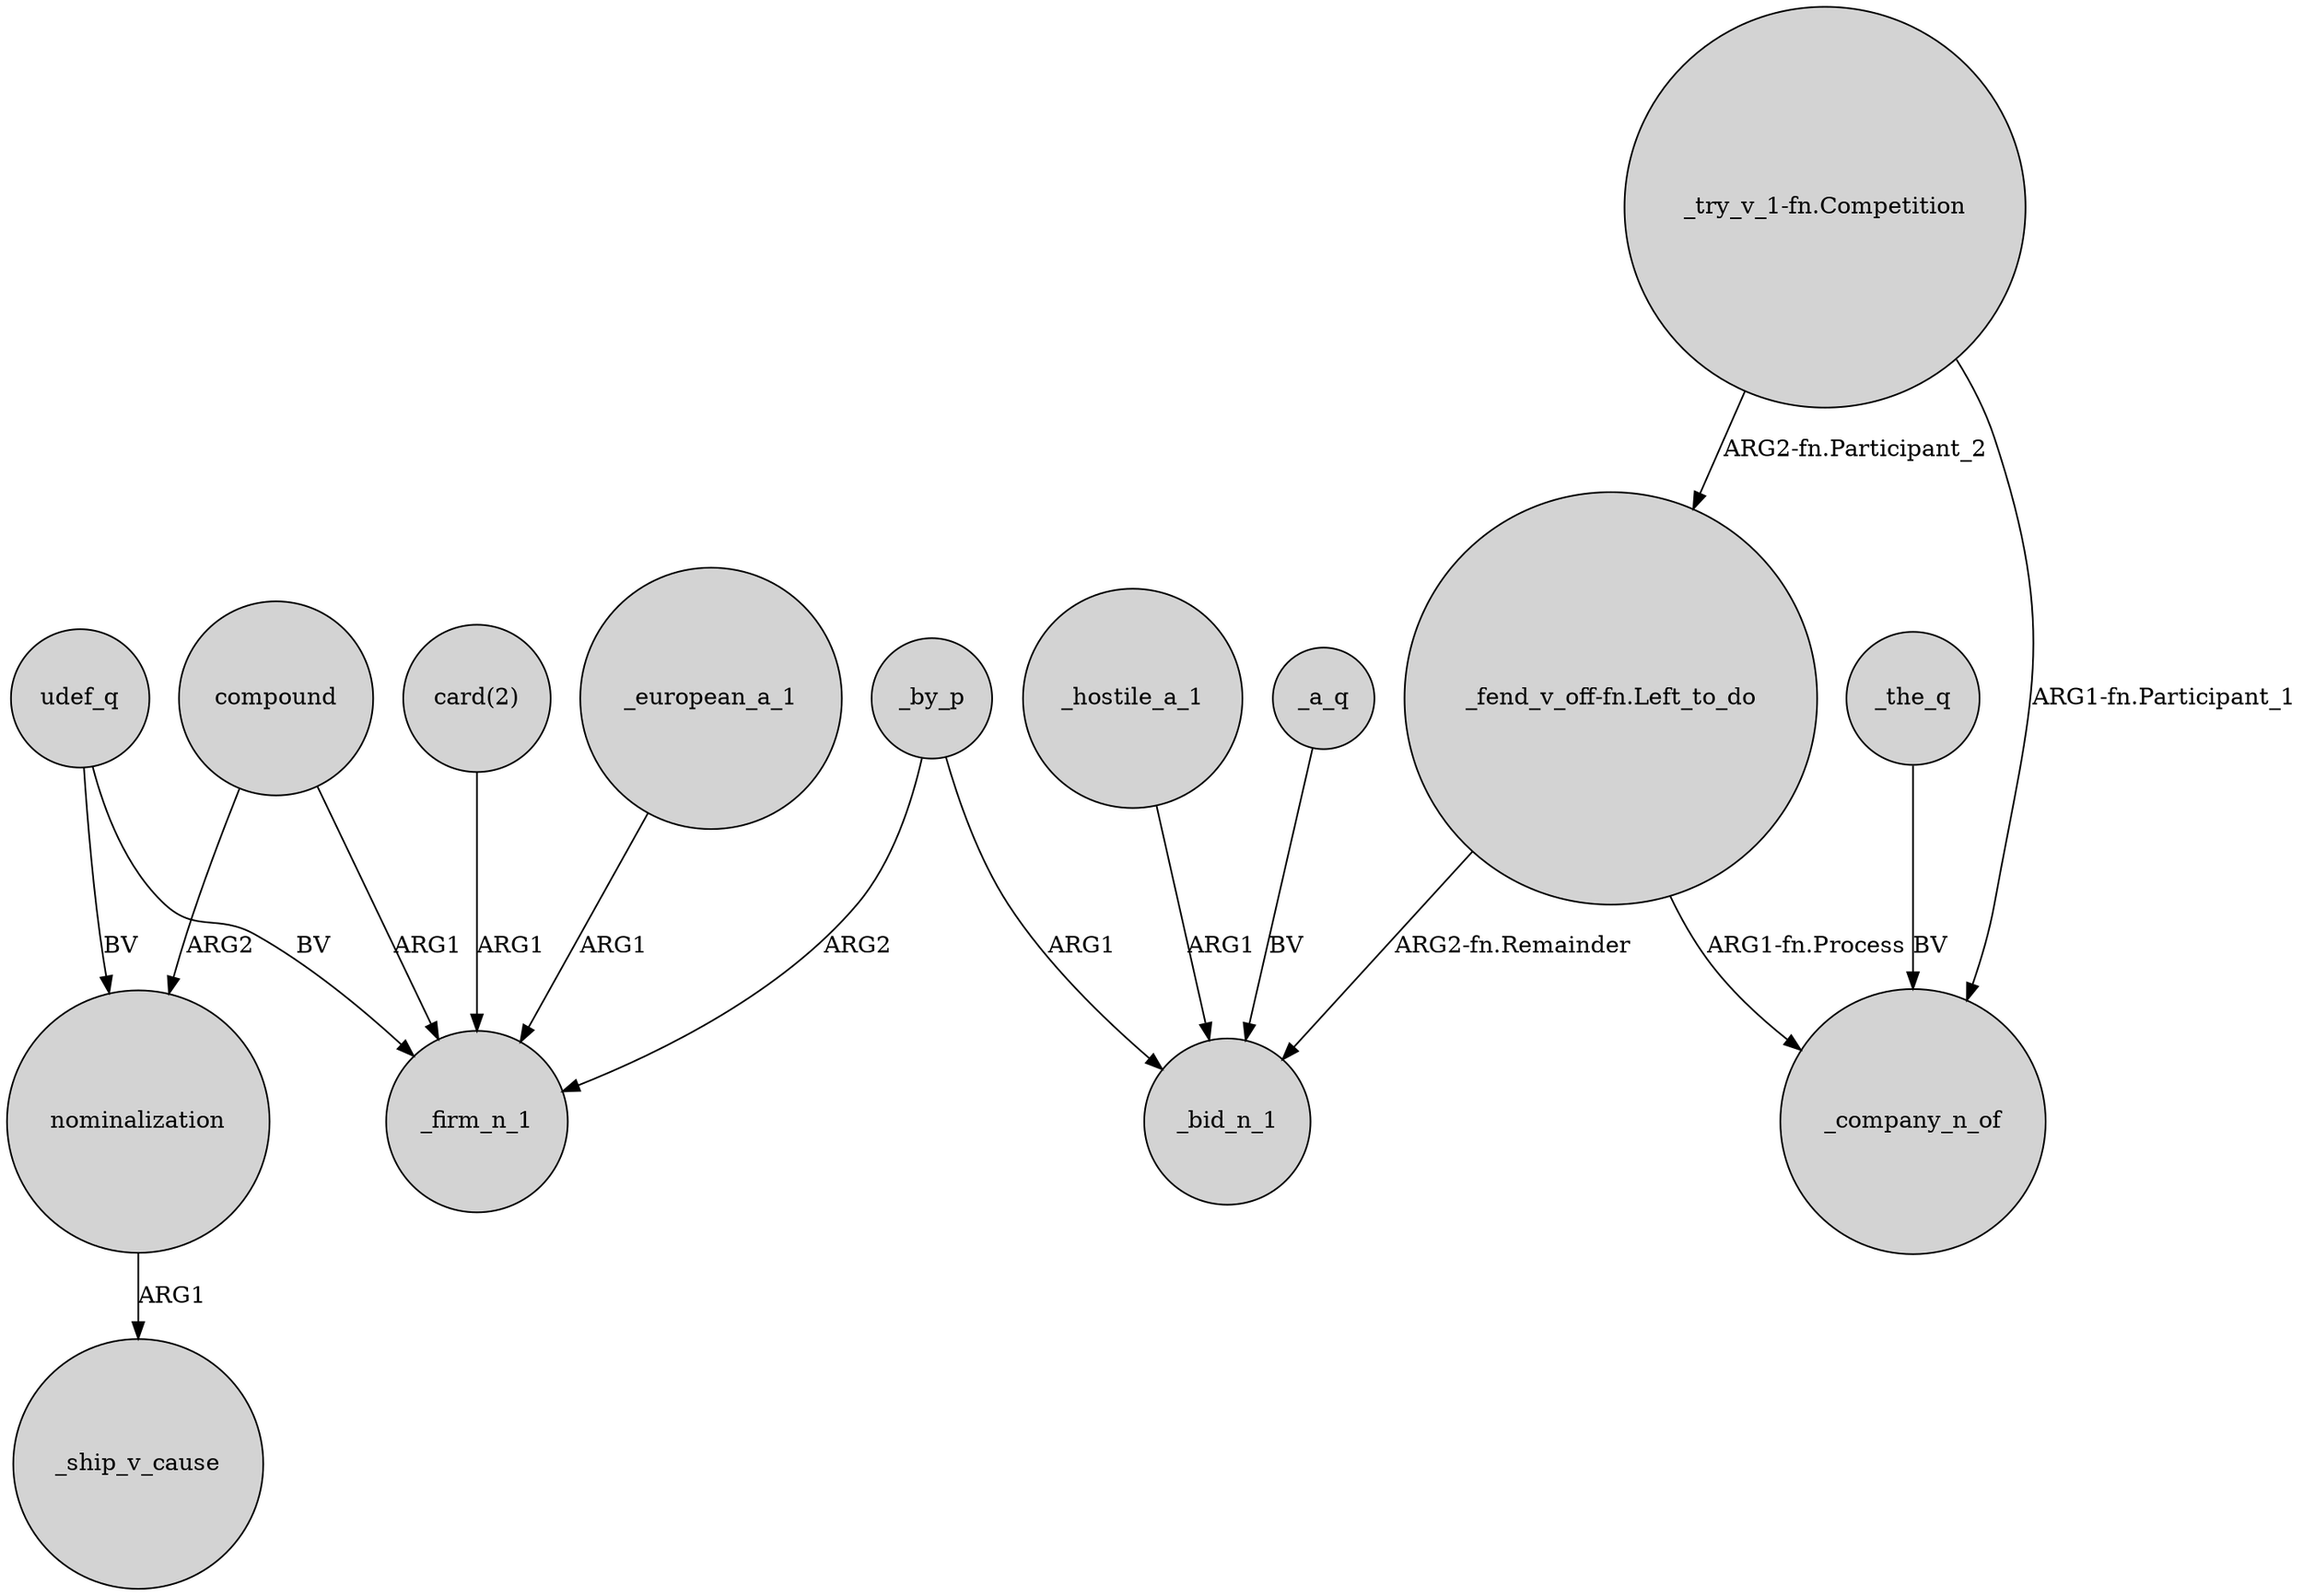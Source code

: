 digraph {
	node [shape=circle style=filled]
	compound -> _firm_n_1 [label=ARG1]
	_european_a_1 -> _firm_n_1 [label=ARG1]
	_a_q -> _bid_n_1 [label=BV]
	"_try_v_1-fn.Competition" -> _company_n_of [label="ARG1-fn.Participant_1"]
	_by_p -> _firm_n_1 [label=ARG2]
	nominalization -> _ship_v_cause [label=ARG1]
	"_fend_v_off-fn.Left_to_do" -> _company_n_of [label="ARG1-fn.Process"]
	"_try_v_1-fn.Competition" -> "_fend_v_off-fn.Left_to_do" [label="ARG2-fn.Participant_2"]
	_by_p -> _bid_n_1 [label=ARG1]
	udef_q -> _firm_n_1 [label=BV]
	"card(2)" -> _firm_n_1 [label=ARG1]
	"_fend_v_off-fn.Left_to_do" -> _bid_n_1 [label="ARG2-fn.Remainder"]
	compound -> nominalization [label=ARG2]
	_the_q -> _company_n_of [label=BV]
	udef_q -> nominalization [label=BV]
	_hostile_a_1 -> _bid_n_1 [label=ARG1]
}
